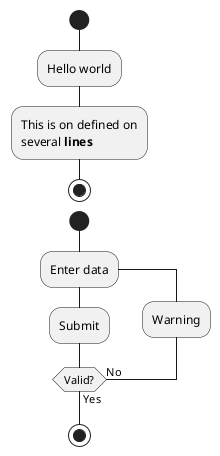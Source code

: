 @startuml
skinparam ArrowHeadColor none
start
:Hello world;
:This is on defined on
several **lines**;
stop

' or you can do like this.
skinparam ArrowHeadColor none
start
repeat :Enter data;
:Submit;
backward :Warning;
repeat while (Valid?) is (No) not (Yes)
stop
@enduml